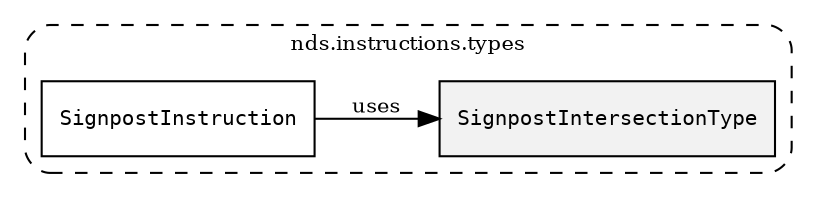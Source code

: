 /**
 * This dot file creates symbol collaboration diagram for SignpostIntersectionType.
 */
digraph ZSERIO
{
    node [shape=box, fontsize=10];
    rankdir="LR";
    fontsize=10;
    tooltip="SignpostIntersectionType collaboration diagram";

    subgraph "cluster_nds.instructions.types"
    {
        style="dashed, rounded";
        label="nds.instructions.types";
        tooltip="Package nds.instructions.types";
        href="../../../content/packages/nds.instructions.types.html#Package-nds-instructions-types";
        target="_parent";

        "SignpostIntersectionType" [style="filled", fillcolor="#0000000D", target="_parent", label=<<font face="monospace"><table align="center" border="0" cellspacing="0" cellpadding="0"><tr><td href="../../../content/packages/nds.instructions.types.html#Enum-SignpostIntersectionType" title="Enum defined in nds.instructions.types">SignpostIntersectionType</td></tr></table></font>>];
        "SignpostInstruction" [target="_parent", label=<<font face="monospace"><table align="center" border="0" cellspacing="0" cellpadding="0"><tr><td href="../../../content/packages/nds.instructions.types.html#Structure-SignpostInstruction" title="Structure defined in nds.instructions.types">SignpostInstruction</td></tr></table></font>>];
    }

    "SignpostInstruction" -> "SignpostIntersectionType" [label="uses", fontsize=10];
}

